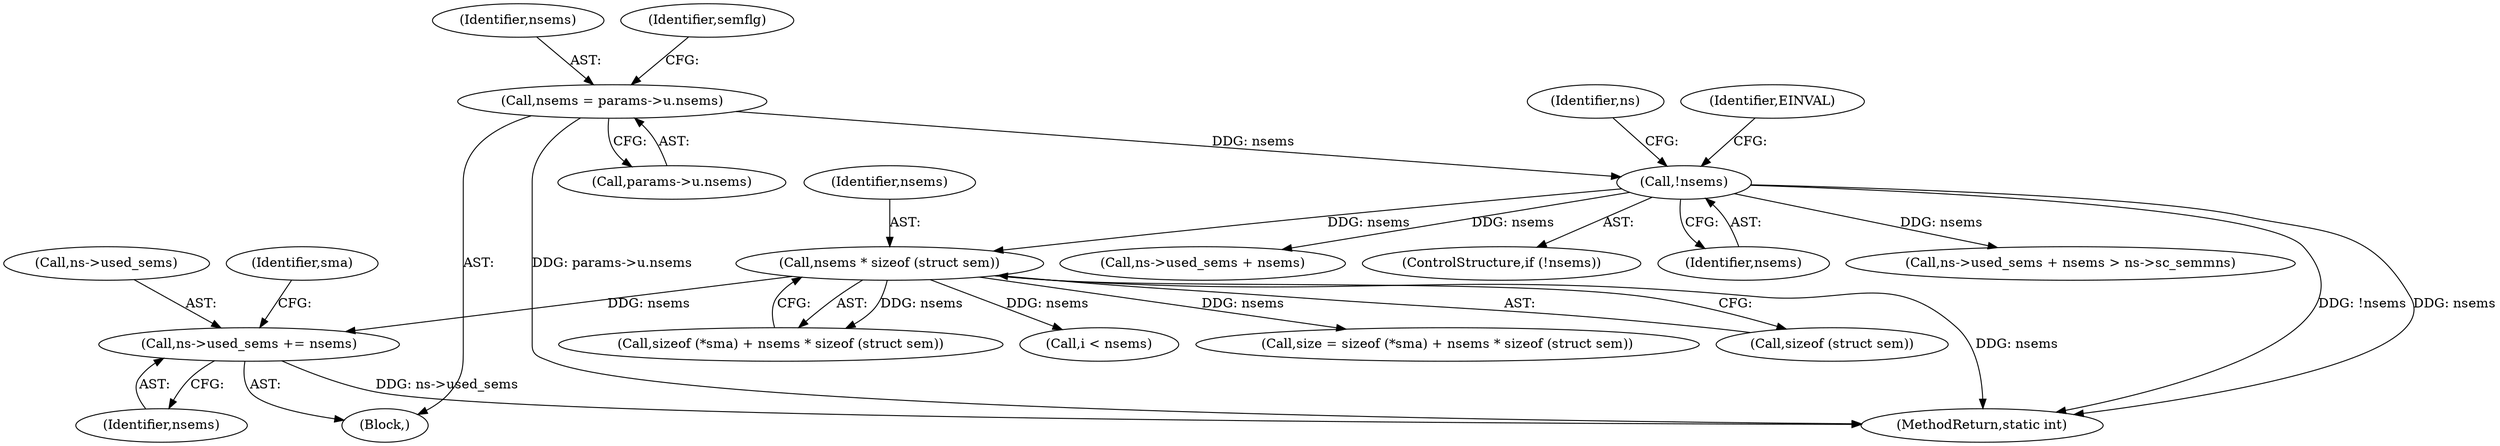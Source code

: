 digraph "0_linux_6062a8dc0517bce23e3c2f7d2fea5e22411269a3_4@pointer" {
"1000231" [label="(Call,ns->used_sems += nsems)"];
"1000154" [label="(Call,nsems * sizeof (struct sem))"];
"1000130" [label="(Call,!nsems)"];
"1000115" [label="(Call,nsems = params->u.nsems)"];
"1000116" [label="(Identifier,nsems)"];
"1000124" [label="(Identifier,semflg)"];
"1000156" [label="(Call,sizeof (struct sem))"];
"1000137" [label="(Call,ns->used_sems + nsems)"];
"1000150" [label="(Call,sizeof (*sma) + nsems * sizeof (struct sem))"];
"1000134" [label="(Identifier,EINVAL)"];
"1000309" [label="(MethodReturn,static int)"];
"1000155" [label="(Identifier,nsems)"];
"1000115" [label="(Call,nsems = params->u.nsems)"];
"1000250" [label="(Call,i < nsems)"];
"1000129" [label="(ControlStructure,if (!nsems))"];
"1000130" [label="(Call,!nsems)"];
"1000117" [label="(Call,params->u.nsems)"];
"1000103" [label="(Block,)"];
"1000235" [label="(Identifier,nsems)"];
"1000231" [label="(Call,ns->used_sems += nsems)"];
"1000139" [label="(Identifier,ns)"];
"1000148" [label="(Call,size = sizeof (*sma) + nsems * sizeof (struct sem))"];
"1000238" [label="(Identifier,sma)"];
"1000232" [label="(Call,ns->used_sems)"];
"1000154" [label="(Call,nsems * sizeof (struct sem))"];
"1000131" [label="(Identifier,nsems)"];
"1000136" [label="(Call,ns->used_sems + nsems > ns->sc_semmns)"];
"1000231" -> "1000103"  [label="AST: "];
"1000231" -> "1000235"  [label="CFG: "];
"1000232" -> "1000231"  [label="AST: "];
"1000235" -> "1000231"  [label="AST: "];
"1000238" -> "1000231"  [label="CFG: "];
"1000231" -> "1000309"  [label="DDG: ns->used_sems"];
"1000154" -> "1000231"  [label="DDG: nsems"];
"1000154" -> "1000150"  [label="AST: "];
"1000154" -> "1000156"  [label="CFG: "];
"1000155" -> "1000154"  [label="AST: "];
"1000156" -> "1000154"  [label="AST: "];
"1000150" -> "1000154"  [label="CFG: "];
"1000154" -> "1000309"  [label="DDG: nsems"];
"1000154" -> "1000148"  [label="DDG: nsems"];
"1000154" -> "1000150"  [label="DDG: nsems"];
"1000130" -> "1000154"  [label="DDG: nsems"];
"1000154" -> "1000250"  [label="DDG: nsems"];
"1000130" -> "1000129"  [label="AST: "];
"1000130" -> "1000131"  [label="CFG: "];
"1000131" -> "1000130"  [label="AST: "];
"1000134" -> "1000130"  [label="CFG: "];
"1000139" -> "1000130"  [label="CFG: "];
"1000130" -> "1000309"  [label="DDG: !nsems"];
"1000130" -> "1000309"  [label="DDG: nsems"];
"1000115" -> "1000130"  [label="DDG: nsems"];
"1000130" -> "1000136"  [label="DDG: nsems"];
"1000130" -> "1000137"  [label="DDG: nsems"];
"1000115" -> "1000103"  [label="AST: "];
"1000115" -> "1000117"  [label="CFG: "];
"1000116" -> "1000115"  [label="AST: "];
"1000117" -> "1000115"  [label="AST: "];
"1000124" -> "1000115"  [label="CFG: "];
"1000115" -> "1000309"  [label="DDG: params->u.nsems"];
}
